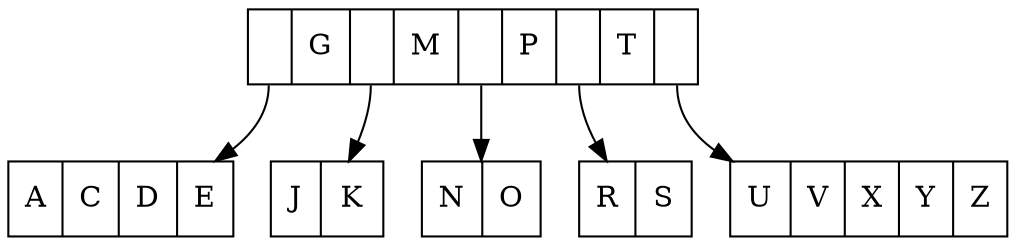 digraph G{
	margin="0"
	node[shape=record]
	tGMPT[label="<C0>|G|<C1>|M|<C2>|P|<C3>|T|<C4>"];
	tGMPTACDE[label="A|C|D|E"];
	tGMPTJK[label="J|K"];
	tGMPTNO[label="N|O"];
	tGMPTRS[label="R|S"];
	tGMPTUVXYZ[label="U|V|X|Y|Z"];
	tGMPT:C0->tGMPTACDE;
	tGMPT:C1->tGMPTJK;
	tGMPT:C2->tGMPTNO;
	tGMPT:C3->tGMPTRS;
	tGMPT:C4->tGMPTUVXYZ;
}